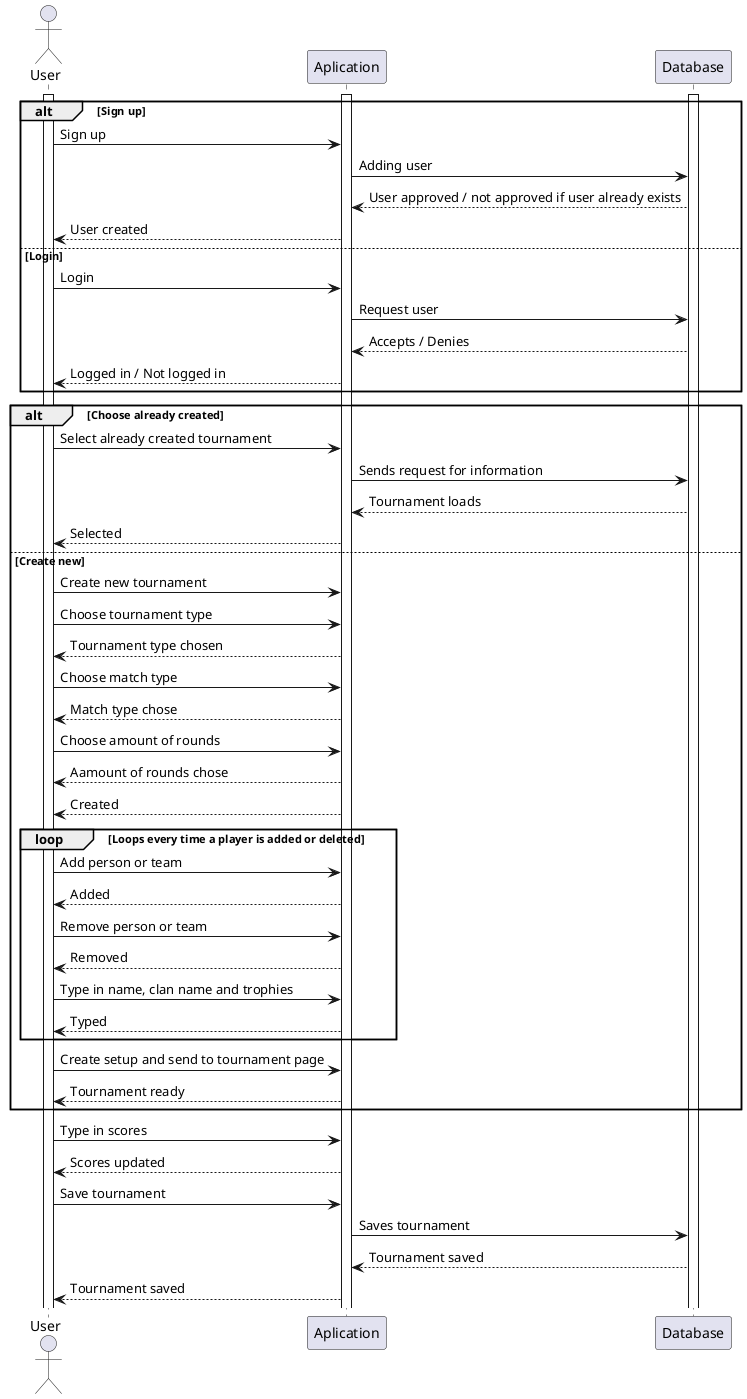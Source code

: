 @startuml sequence 


actor User as U
participant Aplication as A
participant Database as D

activate U
activate A
activate D

alt Sign up
    U->A: Sign up 
    A->D: Adding user
    D-->A: User approved / not approved if user already exists
    A-->U: User created
    
else Login
    U->A: Login
    A->D: Request user
    D-->A: Accepts / Denies
    A-->U: Logged in / Not logged in
end


alt Choose already created
    U->A: Select already created tournament
    A->D: Sends request for information
    D-->A: Tournament loads
    A-->U: Selected
else Create new
    U->A: Create new tournament
 
    U->A: Choose tournament type
    A-->U: Tournament type chosen
    
    U->A: Choose match type
    A-->U: Match type chose
    
    U->A: Choose amount of rounds
    A-->U: Aamount of rounds chose
    
    A-->U: Created
    
    loop Loops every time a player is added or deleted
    
        U->A: Add person or team
        A-->U: Added

        U->A: Remove person or team
        A-->U: Removed
    
        U->A: Type in name, clan name and trophies
        A-->U: Typed
        
    
        
    end
    U->A: Create setup and send to tournament page
    A-->U: Tournament ready
end


U->A: Type in scores 
A-->U: Scores updated

U->A: Save tournament
A->D: Saves tournament
D-->A: Tournament saved
A-->U: Tournament saved
